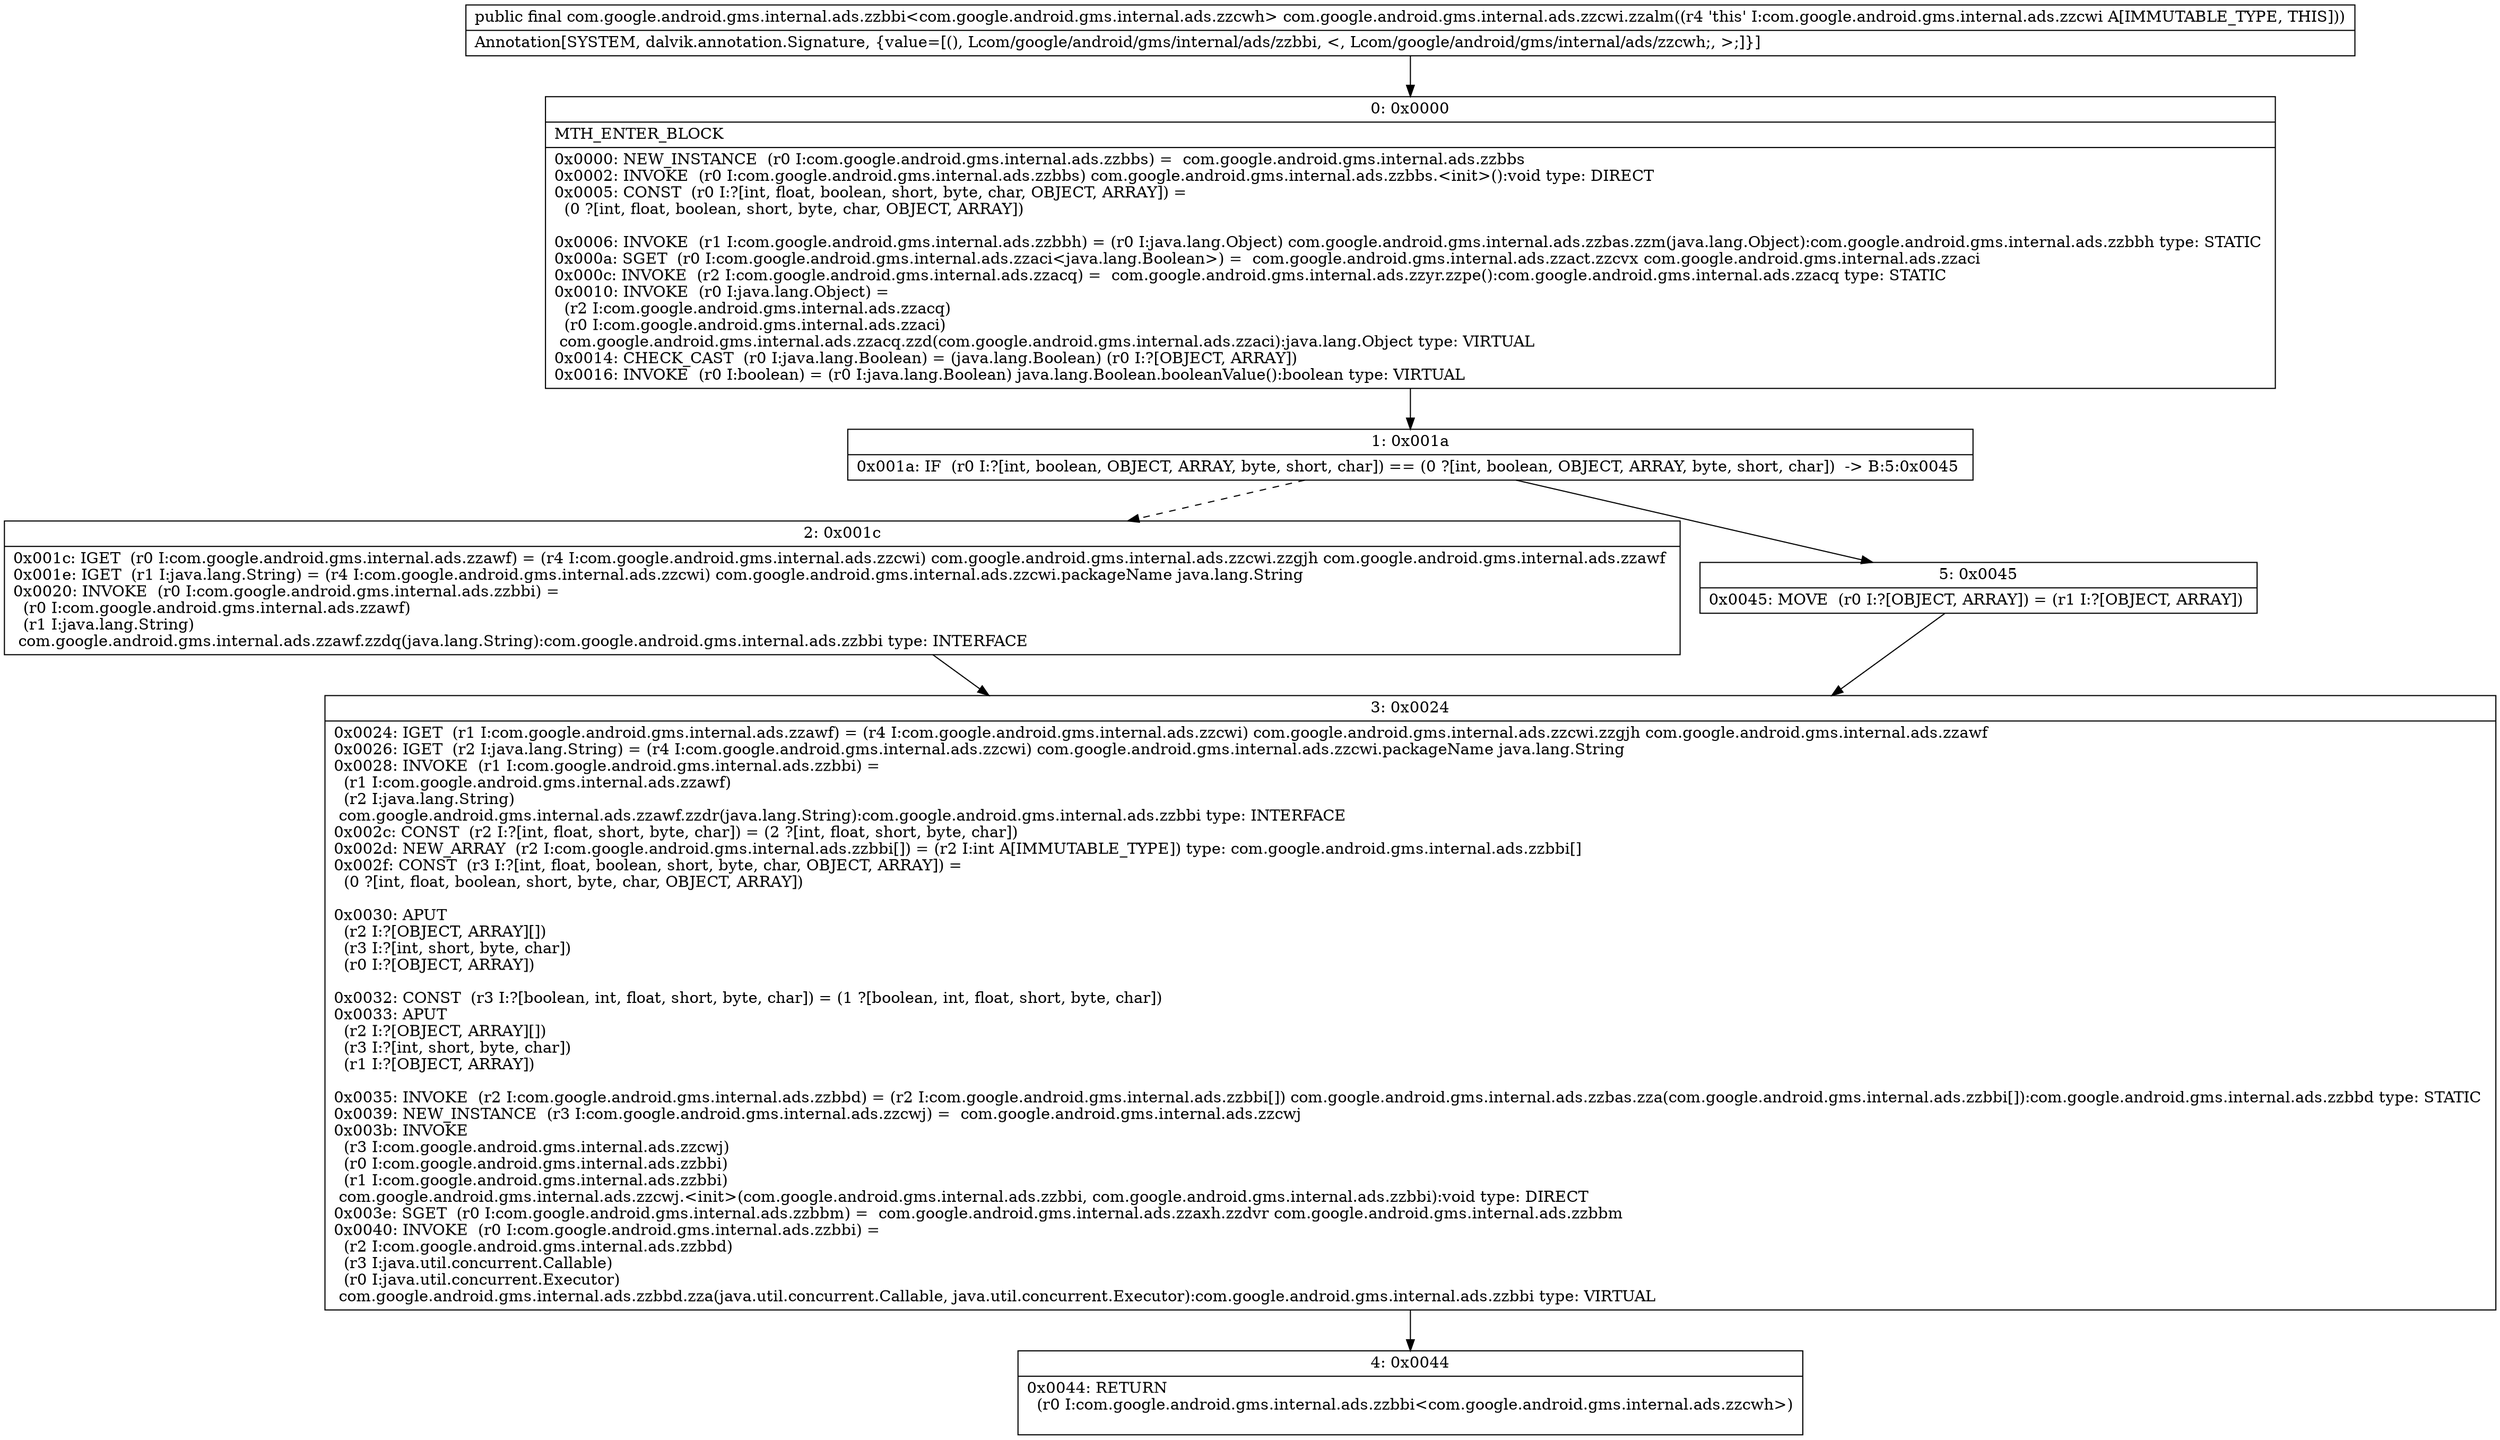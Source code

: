 digraph "CFG forcom.google.android.gms.internal.ads.zzcwi.zzalm()Lcom\/google\/android\/gms\/internal\/ads\/zzbbi;" {
Node_0 [shape=record,label="{0\:\ 0x0000|MTH_ENTER_BLOCK\l|0x0000: NEW_INSTANCE  (r0 I:com.google.android.gms.internal.ads.zzbbs) =  com.google.android.gms.internal.ads.zzbbs \l0x0002: INVOKE  (r0 I:com.google.android.gms.internal.ads.zzbbs) com.google.android.gms.internal.ads.zzbbs.\<init\>():void type: DIRECT \l0x0005: CONST  (r0 I:?[int, float, boolean, short, byte, char, OBJECT, ARRAY]) = \l  (0 ?[int, float, boolean, short, byte, char, OBJECT, ARRAY])\l \l0x0006: INVOKE  (r1 I:com.google.android.gms.internal.ads.zzbbh) = (r0 I:java.lang.Object) com.google.android.gms.internal.ads.zzbas.zzm(java.lang.Object):com.google.android.gms.internal.ads.zzbbh type: STATIC \l0x000a: SGET  (r0 I:com.google.android.gms.internal.ads.zzaci\<java.lang.Boolean\>) =  com.google.android.gms.internal.ads.zzact.zzcvx com.google.android.gms.internal.ads.zzaci \l0x000c: INVOKE  (r2 I:com.google.android.gms.internal.ads.zzacq) =  com.google.android.gms.internal.ads.zzyr.zzpe():com.google.android.gms.internal.ads.zzacq type: STATIC \l0x0010: INVOKE  (r0 I:java.lang.Object) = \l  (r2 I:com.google.android.gms.internal.ads.zzacq)\l  (r0 I:com.google.android.gms.internal.ads.zzaci)\l com.google.android.gms.internal.ads.zzacq.zzd(com.google.android.gms.internal.ads.zzaci):java.lang.Object type: VIRTUAL \l0x0014: CHECK_CAST  (r0 I:java.lang.Boolean) = (java.lang.Boolean) (r0 I:?[OBJECT, ARRAY]) \l0x0016: INVOKE  (r0 I:boolean) = (r0 I:java.lang.Boolean) java.lang.Boolean.booleanValue():boolean type: VIRTUAL \l}"];
Node_1 [shape=record,label="{1\:\ 0x001a|0x001a: IF  (r0 I:?[int, boolean, OBJECT, ARRAY, byte, short, char]) == (0 ?[int, boolean, OBJECT, ARRAY, byte, short, char])  \-\> B:5:0x0045 \l}"];
Node_2 [shape=record,label="{2\:\ 0x001c|0x001c: IGET  (r0 I:com.google.android.gms.internal.ads.zzawf) = (r4 I:com.google.android.gms.internal.ads.zzcwi) com.google.android.gms.internal.ads.zzcwi.zzgjh com.google.android.gms.internal.ads.zzawf \l0x001e: IGET  (r1 I:java.lang.String) = (r4 I:com.google.android.gms.internal.ads.zzcwi) com.google.android.gms.internal.ads.zzcwi.packageName java.lang.String \l0x0020: INVOKE  (r0 I:com.google.android.gms.internal.ads.zzbbi) = \l  (r0 I:com.google.android.gms.internal.ads.zzawf)\l  (r1 I:java.lang.String)\l com.google.android.gms.internal.ads.zzawf.zzdq(java.lang.String):com.google.android.gms.internal.ads.zzbbi type: INTERFACE \l}"];
Node_3 [shape=record,label="{3\:\ 0x0024|0x0024: IGET  (r1 I:com.google.android.gms.internal.ads.zzawf) = (r4 I:com.google.android.gms.internal.ads.zzcwi) com.google.android.gms.internal.ads.zzcwi.zzgjh com.google.android.gms.internal.ads.zzawf \l0x0026: IGET  (r2 I:java.lang.String) = (r4 I:com.google.android.gms.internal.ads.zzcwi) com.google.android.gms.internal.ads.zzcwi.packageName java.lang.String \l0x0028: INVOKE  (r1 I:com.google.android.gms.internal.ads.zzbbi) = \l  (r1 I:com.google.android.gms.internal.ads.zzawf)\l  (r2 I:java.lang.String)\l com.google.android.gms.internal.ads.zzawf.zzdr(java.lang.String):com.google.android.gms.internal.ads.zzbbi type: INTERFACE \l0x002c: CONST  (r2 I:?[int, float, short, byte, char]) = (2 ?[int, float, short, byte, char]) \l0x002d: NEW_ARRAY  (r2 I:com.google.android.gms.internal.ads.zzbbi[]) = (r2 I:int A[IMMUTABLE_TYPE]) type: com.google.android.gms.internal.ads.zzbbi[] \l0x002f: CONST  (r3 I:?[int, float, boolean, short, byte, char, OBJECT, ARRAY]) = \l  (0 ?[int, float, boolean, short, byte, char, OBJECT, ARRAY])\l \l0x0030: APUT  \l  (r2 I:?[OBJECT, ARRAY][])\l  (r3 I:?[int, short, byte, char])\l  (r0 I:?[OBJECT, ARRAY])\l \l0x0032: CONST  (r3 I:?[boolean, int, float, short, byte, char]) = (1 ?[boolean, int, float, short, byte, char]) \l0x0033: APUT  \l  (r2 I:?[OBJECT, ARRAY][])\l  (r3 I:?[int, short, byte, char])\l  (r1 I:?[OBJECT, ARRAY])\l \l0x0035: INVOKE  (r2 I:com.google.android.gms.internal.ads.zzbbd) = (r2 I:com.google.android.gms.internal.ads.zzbbi[]) com.google.android.gms.internal.ads.zzbas.zza(com.google.android.gms.internal.ads.zzbbi[]):com.google.android.gms.internal.ads.zzbbd type: STATIC \l0x0039: NEW_INSTANCE  (r3 I:com.google.android.gms.internal.ads.zzcwj) =  com.google.android.gms.internal.ads.zzcwj \l0x003b: INVOKE  \l  (r3 I:com.google.android.gms.internal.ads.zzcwj)\l  (r0 I:com.google.android.gms.internal.ads.zzbbi)\l  (r1 I:com.google.android.gms.internal.ads.zzbbi)\l com.google.android.gms.internal.ads.zzcwj.\<init\>(com.google.android.gms.internal.ads.zzbbi, com.google.android.gms.internal.ads.zzbbi):void type: DIRECT \l0x003e: SGET  (r0 I:com.google.android.gms.internal.ads.zzbbm) =  com.google.android.gms.internal.ads.zzaxh.zzdvr com.google.android.gms.internal.ads.zzbbm \l0x0040: INVOKE  (r0 I:com.google.android.gms.internal.ads.zzbbi) = \l  (r2 I:com.google.android.gms.internal.ads.zzbbd)\l  (r3 I:java.util.concurrent.Callable)\l  (r0 I:java.util.concurrent.Executor)\l com.google.android.gms.internal.ads.zzbbd.zza(java.util.concurrent.Callable, java.util.concurrent.Executor):com.google.android.gms.internal.ads.zzbbi type: VIRTUAL \l}"];
Node_4 [shape=record,label="{4\:\ 0x0044|0x0044: RETURN  \l  (r0 I:com.google.android.gms.internal.ads.zzbbi\<com.google.android.gms.internal.ads.zzcwh\>)\l \l}"];
Node_5 [shape=record,label="{5\:\ 0x0045|0x0045: MOVE  (r0 I:?[OBJECT, ARRAY]) = (r1 I:?[OBJECT, ARRAY]) \l}"];
MethodNode[shape=record,label="{public final com.google.android.gms.internal.ads.zzbbi\<com.google.android.gms.internal.ads.zzcwh\> com.google.android.gms.internal.ads.zzcwi.zzalm((r4 'this' I:com.google.android.gms.internal.ads.zzcwi A[IMMUTABLE_TYPE, THIS]))  | Annotation[SYSTEM, dalvik.annotation.Signature, \{value=[(), Lcom\/google\/android\/gms\/internal\/ads\/zzbbi, \<, Lcom\/google\/android\/gms\/internal\/ads\/zzcwh;, \>;]\}]\l}"];
MethodNode -> Node_0;
Node_0 -> Node_1;
Node_1 -> Node_2[style=dashed];
Node_1 -> Node_5;
Node_2 -> Node_3;
Node_3 -> Node_4;
Node_5 -> Node_3;
}

